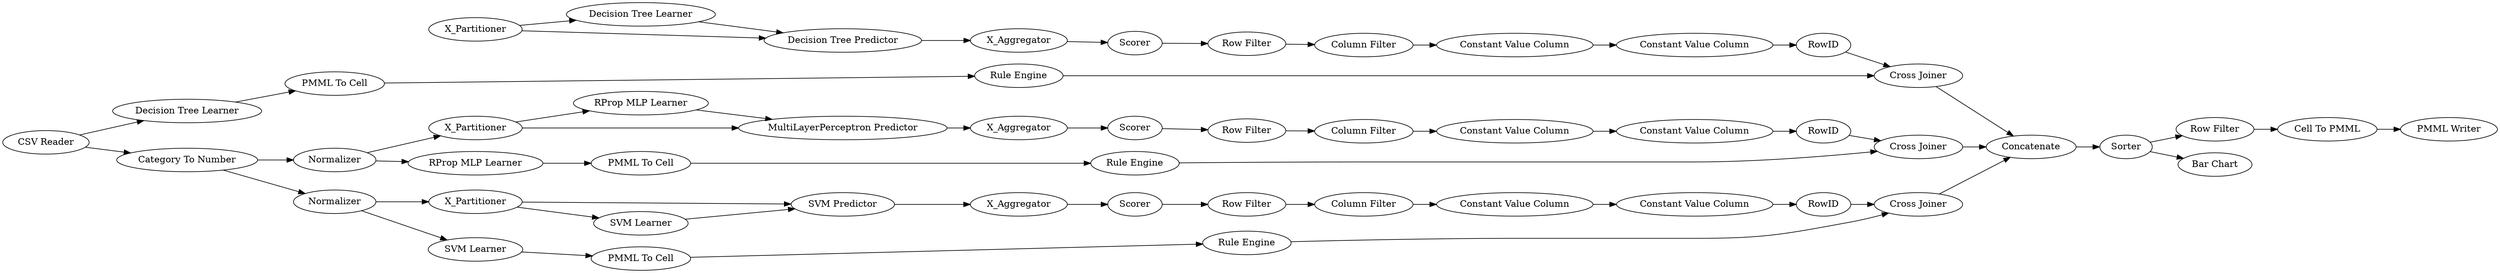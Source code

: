 digraph {
	"-3357966023650672737_39" [label="Cross Joiner"]
	"6649278344438334879_22" [label="PMML To Cell"]
	"7718029558339470384_39" [label=Normalizer]
	"-151293248148069754_54" [label="Cell To PMML"]
	"-6459261248309391978_38" [label="Cross Joiner"]
	"-151293248148069754_53" [label="Row Filter"]
	"8537072088651469789_293" [label=RowID]
	"-7965124492450478374_294" [label="Column Filter"]
	"-151293248148069754_52" [label=Sorter]
	"7718029558339470384_2" [label=X_Partitioner]
	"5694017549103493702_35" [label="Rule Engine"]
	"6868925198413298326_28" [label="PMML To Cell"]
	"8537072088651469789_9" [label="Row Filter"]
	"7570028746865630061_290" [label="Constant Value Column"]
	"-6459261248309391978_7" [label=X_Aggregator]
	"7718029558339470384_38" [label="Cross Joiner"]
	"-151293248148069754_61" [label="PMML Writer"]
	"-6459261248309391978_65" [label=X_Partitioner]
	"-3357966023650672737_63" [label=X_Partitioner]
	"-6459261248309391978_31" [label="Decision Tree Learner"]
	"7570028746865630061_293" [label=RowID]
	"-151293248148069754_59" [label="Bar Chart"]
	"-3357966023650672737_32" [label="SVM Predictor"]
	"-151293248148069754_60" [label=Concatenate]
	"7570028746865630061_294" [label="Column Filter"]
	"7570028746865630061_292" [label="Constant Value Column"]
	"-7965124492450478374_293" [label=RowID]
	"7718029558339470384_31" [label="RProp MLP Learner"]
	"5694017549103493702_33" [label="SVM Learner"]
	"-6459261248309391978_39" [label=Scorer]
	"7718029558339470384_40" [label=Scorer]
	"6649278344438334879_34" [label="Rule Engine"]
	"-7965124492450478374_290" [label="Constant Value Column"]
	"6868925198413298326_34" [label="Rule Engine"]
	"-6459261248309391978_32" [label="Decision Tree Predictor"]
	"6868925198413298326_33" [label="Decision Tree Learner"]
	"6649278344438334879_35" [label="RProp MLP Learner"]
	"-3357966023650672737_31" [label="SVM Learner"]
	"-3357966023650672737_40" [label=Normalizer]
	"5694017549103493702_34" [label="PMML To Cell"]
	"-3357966023650672737_41" [label=Scorer]
	"-7965124492450478374_292" [label="Constant Value Column"]
	"-151293248148069754_2" [label="Category To Number"]
	"8537072088651469789_290" [label="Constant Value Column"]
	"7718029558339470384_32" [label="MultiLayerPerceptron Predictor"]
	"7570028746865630061_9" [label="Row Filter"]
	"-3357966023650672737_7" [label=X_Aggregator]
	"-151293248148069754_1" [label="CSV Reader"]
	"8537072088651469789_292" [label="Constant Value Column"]
	"7718029558339470384_7" [label=X_Aggregator]
	"8537072088651469789_294" [label="Column Filter"]
	"-7965124492450478374_9" [label="Row Filter"]
	"-3357966023650672737_7" -> "-3357966023650672737_41"
	"7718029558339470384_31" -> "7718029558339470384_32"
	"-6459261248309391978_65" -> "-6459261248309391978_32"
	"7570028746865630061_290" -> "7570028746865630061_292"
	"-7965124492450478374_290" -> "-7965124492450478374_292"
	"-3357966023650672737_41" -> "8537072088651469789_9"
	"-6459261248309391978_65" -> "-6459261248309391978_31"
	"-151293248148069754_52" -> "-151293248148069754_53"
	"6649278344438334879_22" -> "6649278344438334879_34"
	"8537072088651469789_293" -> "-3357966023650672737_39"
	"8537072088651469789_292" -> "8537072088651469789_293"
	"7718029558339470384_40" -> "7570028746865630061_9"
	"-7965124492450478374_294" -> "-7965124492450478374_290"
	"5694017549103493702_34" -> "5694017549103493702_35"
	"6868925198413298326_33" -> "6868925198413298326_28"
	"-151293248148069754_54" -> "-151293248148069754_61"
	"6868925198413298326_28" -> "6868925198413298326_34"
	"7718029558339470384_7" -> "7718029558339470384_40"
	"5694017549103493702_35" -> "-3357966023650672737_39"
	"7718029558339470384_2" -> "7718029558339470384_32"
	"-3357966023650672737_39" -> "-151293248148069754_60"
	"6649278344438334879_34" -> "7718029558339470384_38"
	"5694017549103493702_33" -> "5694017549103493702_34"
	"-6459261248309391978_38" -> "-151293248148069754_60"
	"7718029558339470384_39" -> "6649278344438334879_35"
	"-7965124492450478374_292" -> "-7965124492450478374_293"
	"-7965124492450478374_9" -> "-7965124492450478374_294"
	"7570028746865630061_293" -> "7718029558339470384_38"
	"-3357966023650672737_63" -> "-3357966023650672737_32"
	"8537072088651469789_9" -> "8537072088651469789_294"
	"7718029558339470384_32" -> "7718029558339470384_7"
	"6868925198413298326_34" -> "-6459261248309391978_38"
	"8537072088651469789_294" -> "8537072088651469789_290"
	"-151293248148069754_53" -> "-151293248148069754_54"
	"7718029558339470384_2" -> "7718029558339470384_31"
	"-151293248148069754_2" -> "7718029558339470384_39"
	"-6459261248309391978_32" -> "-6459261248309391978_7"
	"-6459261248309391978_31" -> "-6459261248309391978_32"
	"7718029558339470384_38" -> "-151293248148069754_60"
	"-151293248148069754_60" -> "-151293248148069754_52"
	"-6459261248309391978_7" -> "-6459261248309391978_39"
	"7570028746865630061_294" -> "7570028746865630061_290"
	"8537072088651469789_290" -> "8537072088651469789_292"
	"7718029558339470384_39" -> "7718029558339470384_2"
	"-3357966023650672737_40" -> "-3357966023650672737_63"
	"-151293248148069754_2" -> "-3357966023650672737_40"
	"6649278344438334879_35" -> "6649278344438334879_22"
	"-3357966023650672737_31" -> "-3357966023650672737_32"
	"-151293248148069754_52" -> "-151293248148069754_59"
	"-151293248148069754_1" -> "-151293248148069754_2"
	"-6459261248309391978_39" -> "-7965124492450478374_9"
	"7570028746865630061_9" -> "7570028746865630061_294"
	"7570028746865630061_292" -> "7570028746865630061_293"
	"-3357966023650672737_63" -> "-3357966023650672737_31"
	"-3357966023650672737_40" -> "5694017549103493702_33"
	"-7965124492450478374_293" -> "-6459261248309391978_38"
	"-3357966023650672737_32" -> "-3357966023650672737_7"
	"-151293248148069754_1" -> "6868925198413298326_33"
	rankdir=LR
}
